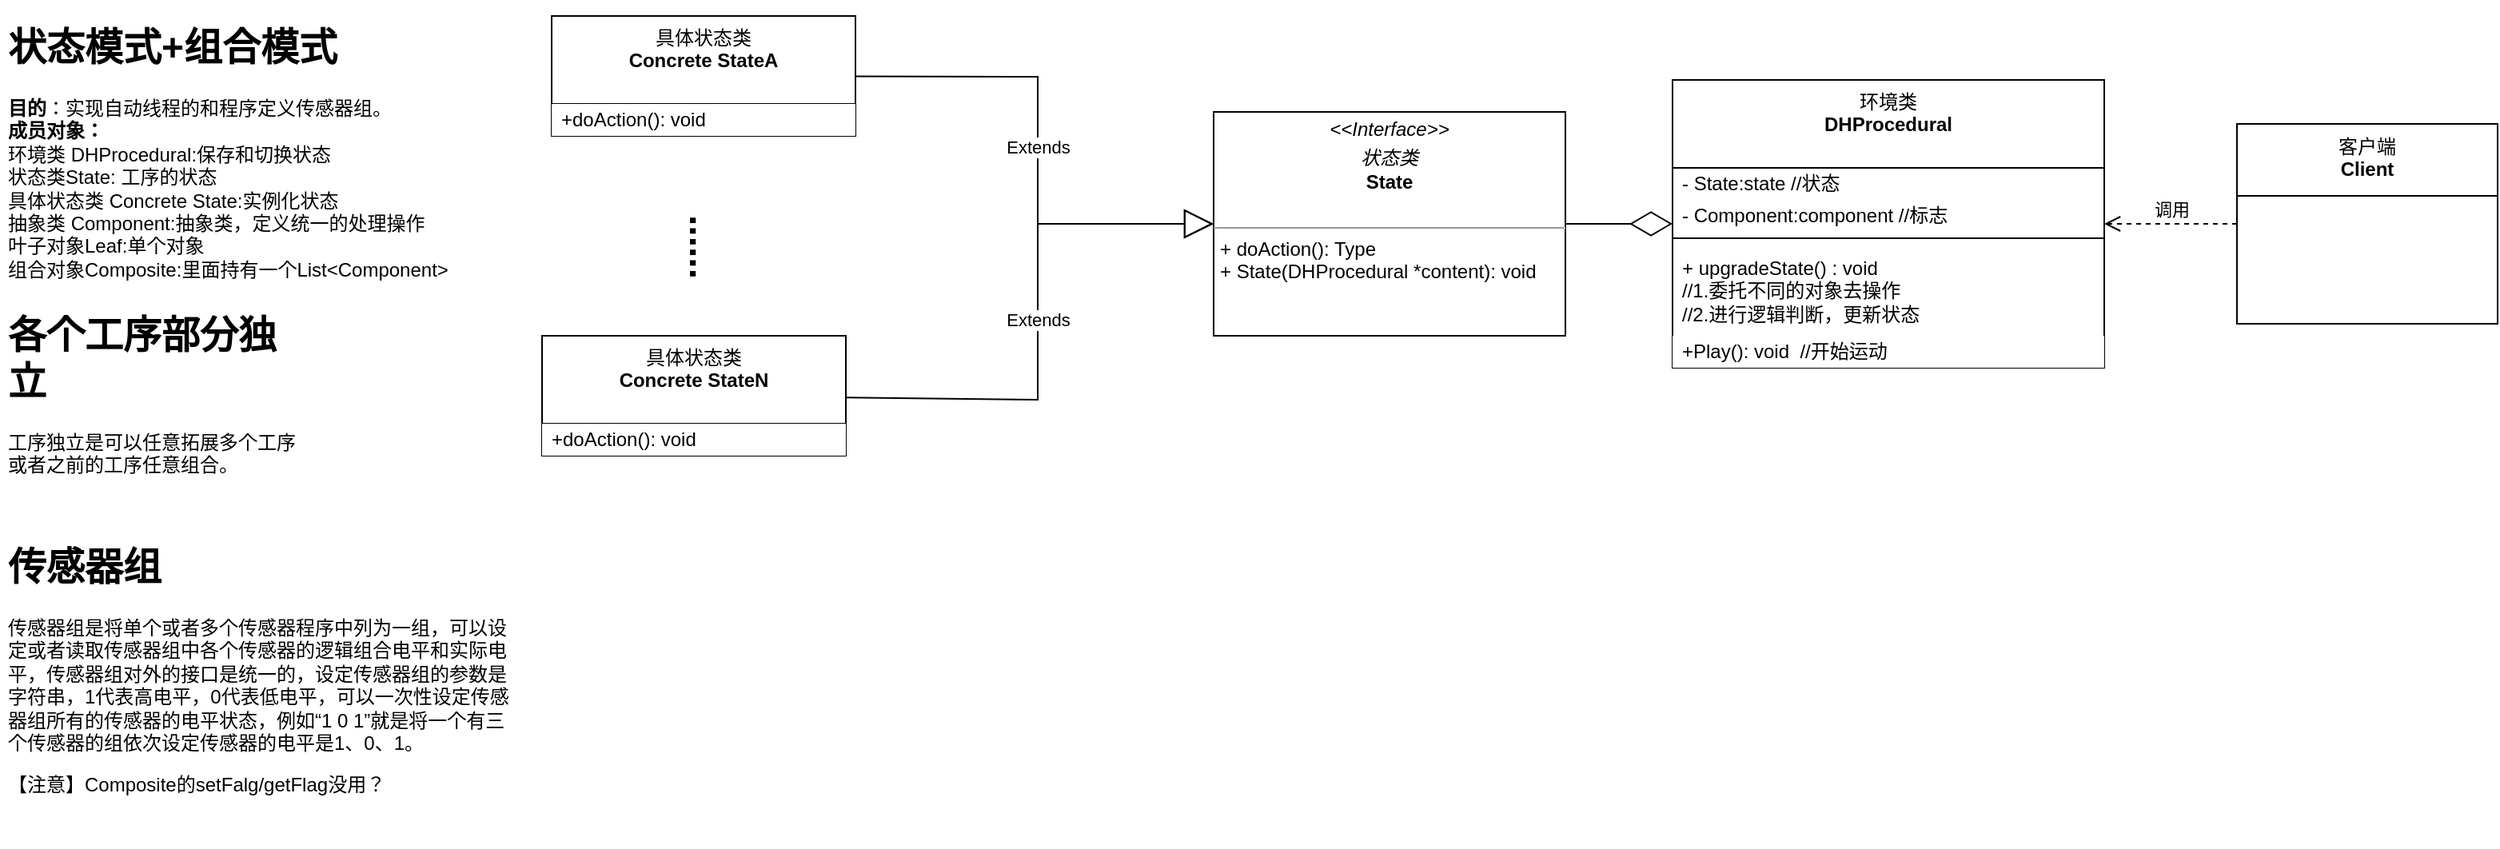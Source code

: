<mxfile version="21.3.3" type="github">
  <diagram id="C5RBs43oDa-KdzZeNtuy" name="Page-1">
    <mxGraphModel dx="892" dy="828" grid="1" gridSize="10" guides="1" tooltips="1" connect="1" arrows="1" fold="1" page="1" pageScale="1" pageWidth="827" pageHeight="1169" math="0" shadow="0">
      <root>
        <mxCell id="WIyWlLk6GJQsqaUBKTNV-0" />
        <mxCell id="WIyWlLk6GJQsqaUBKTNV-1" parent="WIyWlLk6GJQsqaUBKTNV-0" />
        <mxCell id="ru7NdLou58xo1xpjUCot-0" value="&lt;h1&gt;状态模式+组合模式&lt;/h1&gt;&lt;div&gt;&lt;b&gt;目的&lt;/b&gt;：实现自动线程的和程序定义传感器组。&lt;/div&gt;&lt;div&gt;&lt;b&gt;成员对象：&lt;/b&gt;&lt;/div&gt;&lt;div&gt;环境类 DHProcedural:保存和切换状态&lt;/div&gt;&lt;div&gt;状态类State: 工序的状态&lt;/div&gt;&lt;div&gt;具体状态类 Concrete State:实例化状态&lt;/div&gt;&lt;div&gt;抽象类 Component:抽象类，定义统一的处理操作&lt;/div&gt;&lt;div&gt;叶子对象Leaf:单个对象&lt;/div&gt;&lt;div&gt;组合对象Composite:里面持有一个List&amp;lt;Component&amp;gt;&lt;/div&gt;" style="text;html=1;strokeColor=none;fillColor=none;spacing=5;spacingTop=-20;whiteSpace=wrap;overflow=hidden;rounded=0;" vertex="1" parent="WIyWlLk6GJQsqaUBKTNV-1">
          <mxGeometry x="41" y="40" width="329" height="170" as="geometry" />
        </mxCell>
        <mxCell id="ru7NdLou58xo1xpjUCot-1" value="&lt;h1&gt;各个工序部分独立&lt;br&gt;&lt;/h1&gt;&lt;p&gt;工序独立是可以任意拓展多个工序或者之前的工序任意组合。&lt;br&gt;&lt;/p&gt;" style="text;html=1;strokeColor=none;fillColor=none;spacing=5;spacingTop=-20;whiteSpace=wrap;overflow=hidden;rounded=0;" vertex="1" parent="WIyWlLk6GJQsqaUBKTNV-1">
          <mxGeometry x="41" y="220" width="190" height="120" as="geometry" />
        </mxCell>
        <mxCell id="ru7NdLou58xo1xpjUCot-2" value="&lt;h1&gt;传感器组&lt;br&gt;&lt;/h1&gt;传感器组是将单个或者多个传感器程序中列为一组，可以设定或者读取传感器组中各个传感器的逻辑组合电平和实际电平，传感器组对外的接口是统一的，设定传感器组的参数是字符串，1代表高电平，0代表低电平，可以一次性设定传感器组所有的传感器的电平状态，例如“1 0 1”就是将一个有三个传感器的组依次设定传感器的电平是1、0、1。&lt;p&gt;【注意】Composite的setFalg/getFlag没用？&lt;/p&gt;" style="text;html=1;strokeColor=none;fillColor=none;spacing=5;spacingTop=-20;whiteSpace=wrap;overflow=hidden;rounded=0;" vertex="1" parent="WIyWlLk6GJQsqaUBKTNV-1">
          <mxGeometry x="41" y="365" width="329" height="195" as="geometry" />
        </mxCell>
        <mxCell id="ru7NdLou58xo1xpjUCot-7" value="环境类&lt;br&gt;&lt;b&gt;DHProcedural&lt;/b&gt;" style="swimlane;fontStyle=0;align=center;verticalAlign=top;childLayout=stackLayout;horizontal=1;startSize=55;horizontalStack=0;resizeParent=1;resizeParentMax=0;resizeLast=0;collapsible=0;marginBottom=0;html=1;whiteSpace=wrap;" vertex="1" parent="WIyWlLk6GJQsqaUBKTNV-1">
          <mxGeometry x="1087" y="80" width="270" height="180" as="geometry" />
        </mxCell>
        <mxCell id="ru7NdLou58xo1xpjUCot-9" value="- State:state&lt;span style=&quot;white-space: pre;&quot;&gt;	&lt;/span&gt;//状态" style="text;html=1;strokeColor=none;fillColor=none;align=left;verticalAlign=middle;spacingLeft=4;spacingRight=4;overflow=hidden;rotatable=0;points=[[0,0.5],[1,0.5]];portConstraint=eastwest;whiteSpace=wrap;" vertex="1" parent="ru7NdLou58xo1xpjUCot-7">
          <mxGeometry y="55" width="270" height="20" as="geometry" />
        </mxCell>
        <mxCell id="ru7NdLou58xo1xpjUCot-10" value="&lt;font color=&quot;#000000&quot;&gt;- Component:component&lt;span style=&quot;white-space: pre;&quot;&gt;	&lt;/span&gt;//标志&lt;/font&gt;" style="text;html=1;strokeColor=none;fillColor=none;align=left;verticalAlign=middle;spacingLeft=4;spacingRight=4;overflow=hidden;rotatable=0;points=[[0,0.5],[1,0.5]];portConstraint=eastwest;fontColor=#808080;whiteSpace=wrap;" vertex="1" parent="ru7NdLou58xo1xpjUCot-7">
          <mxGeometry y="75" width="270" height="20" as="geometry" />
        </mxCell>
        <mxCell id="ru7NdLou58xo1xpjUCot-12" value="" style="line;strokeWidth=1;fillColor=none;align=left;verticalAlign=middle;spacingTop=-1;spacingLeft=3;spacingRight=3;rotatable=0;labelPosition=right;points=[];portConstraint=eastwest;" vertex="1" parent="ru7NdLou58xo1xpjUCot-7">
          <mxGeometry y="95" width="270" height="8" as="geometry" />
        </mxCell>
        <mxCell id="ru7NdLou58xo1xpjUCot-14" value="+ upgradeState() : void&lt;br&gt;//1.委托不同的对象去操作&lt;br&gt;//2.进行逻辑判断，更新状态" style="text;html=1;strokeColor=none;fillColor=none;align=left;verticalAlign=middle;spacingLeft=4;spacingRight=4;overflow=hidden;rotatable=0;points=[[0,0.5],[1,0.5]];portConstraint=eastwest;whiteSpace=wrap;" vertex="1" parent="ru7NdLou58xo1xpjUCot-7">
          <mxGeometry y="103" width="270" height="57" as="geometry" />
        </mxCell>
        <mxCell id="ru7NdLou58xo1xpjUCot-15" value="+Play(): void&lt;span style=&quot;white-space: pre;&quot;&gt;	&lt;/span&gt;&lt;span style=&quot;white-space: pre;&quot;&gt;	&lt;/span&gt;//开始运动" style="text;html=1;strokeColor=none;fillColor=default;align=left;verticalAlign=middle;spacingLeft=4;spacingRight=4;overflow=hidden;rotatable=0;points=[[0,0.5],[1,0.5]];portConstraint=eastwest;whiteSpace=wrap;" vertex="1" parent="ru7NdLou58xo1xpjUCot-7">
          <mxGeometry y="160" width="270" height="20" as="geometry" />
        </mxCell>
        <mxCell id="ru7NdLou58xo1xpjUCot-16" value="客户端&lt;br&gt;&lt;b&gt;Client&lt;/b&gt;" style="swimlane;fontStyle=0;align=center;verticalAlign=top;childLayout=stackLayout;horizontal=1;startSize=45;horizontalStack=0;resizeParent=1;resizeParentMax=0;resizeLast=0;collapsible=0;marginBottom=0;html=1;whiteSpace=wrap;" vertex="1" parent="WIyWlLk6GJQsqaUBKTNV-1">
          <mxGeometry x="1440" y="107.5" width="163" height="125" as="geometry" />
        </mxCell>
        <mxCell id="ru7NdLou58xo1xpjUCot-22" value="调用" style="endArrow=open;startArrow=none;endFill=0;startFill=0;endSize=8;html=1;verticalAlign=bottom;dashed=1;labelBackgroundColor=none;rounded=0;" edge="1" parent="WIyWlLk6GJQsqaUBKTNV-1" source="ru7NdLou58xo1xpjUCot-16" target="ru7NdLou58xo1xpjUCot-7">
          <mxGeometry width="160" relative="1" as="geometry">
            <mxPoint x="1220" y="325" as="sourcePoint" />
            <mxPoint x="1380" y="325" as="targetPoint" />
          </mxGeometry>
        </mxCell>
        <mxCell id="ru7NdLou58xo1xpjUCot-23" value="具体状态类&lt;br&gt;&lt;b&gt;Concrete StateA&lt;/b&gt;" style="swimlane;fontStyle=0;align=center;verticalAlign=top;childLayout=stackLayout;horizontal=1;startSize=55;horizontalStack=0;resizeParent=1;resizeParentMax=0;resizeLast=0;collapsible=0;marginBottom=0;html=1;whiteSpace=wrap;" vertex="1" parent="WIyWlLk6GJQsqaUBKTNV-1">
          <mxGeometry x="386" y="40" width="190" height="75" as="geometry" />
        </mxCell>
        <mxCell id="ru7NdLou58xo1xpjUCot-28" value="+doAction(): void&lt;span style=&quot;white-space: pre;&quot;&gt;	&lt;/span&gt;&lt;span style=&quot;white-space: pre;&quot;&gt;	&lt;/span&gt;" style="text;html=1;strokeColor=none;fillColor=default;align=left;verticalAlign=middle;spacingLeft=4;spacingRight=4;overflow=hidden;rotatable=0;points=[[0,0.5],[1,0.5]];portConstraint=eastwest;whiteSpace=wrap;" vertex="1" parent="ru7NdLou58xo1xpjUCot-23">
          <mxGeometry y="55" width="190" height="20" as="geometry" />
        </mxCell>
        <mxCell id="ru7NdLou58xo1xpjUCot-29" value="&lt;p style=&quot;margin:0px;margin-top:4px;text-align:center;&quot;&gt;&lt;i&gt;&amp;lt;&amp;lt;Interface&amp;gt;&amp;gt;&lt;/i&gt;&lt;/p&gt;&lt;p style=&quot;margin:0px;margin-top:4px;text-align:center;&quot;&gt;&lt;i&gt;状态类&lt;br&gt;&lt;/i&gt;&lt;b&gt;State&lt;/b&gt;&lt;/p&gt;&lt;p style=&quot;margin:0px;margin-left:4px;&quot;&gt;&lt;br&gt;&lt;/p&gt;&lt;hr size=&quot;1&quot;&gt;&lt;p style=&quot;margin:0px;margin-left:4px;&quot;&gt;+ doAction(): Type&lt;br&gt;+ State(&lt;span style=&quot;border-color: var(--border-color); text-align: center;&quot;&gt;DHProcedural *content&lt;/span&gt;): void&lt;/p&gt;" style="verticalAlign=top;align=left;overflow=fill;fontSize=12;fontFamily=Helvetica;html=1;whiteSpace=wrap;" vertex="1" parent="WIyWlLk6GJQsqaUBKTNV-1">
          <mxGeometry x="800" y="100" width="220" height="140" as="geometry" />
        </mxCell>
        <mxCell id="ru7NdLou58xo1xpjUCot-30" value="" style="endArrow=diamondThin;endFill=0;endSize=24;html=1;rounded=0;" edge="1" parent="WIyWlLk6GJQsqaUBKTNV-1" source="ru7NdLou58xo1xpjUCot-29" target="ru7NdLou58xo1xpjUCot-7">
          <mxGeometry width="160" relative="1" as="geometry">
            <mxPoint x="1220" y="555" as="sourcePoint" />
            <mxPoint x="1380" y="555" as="targetPoint" />
          </mxGeometry>
        </mxCell>
        <mxCell id="ru7NdLou58xo1xpjUCot-31" value="具体状态类&lt;br&gt;&lt;b&gt;Concrete StateN&lt;/b&gt;" style="swimlane;fontStyle=0;align=center;verticalAlign=top;childLayout=stackLayout;horizontal=1;startSize=55;horizontalStack=0;resizeParent=1;resizeParentMax=0;resizeLast=0;collapsible=0;marginBottom=0;html=1;whiteSpace=wrap;" vertex="1" parent="WIyWlLk6GJQsqaUBKTNV-1">
          <mxGeometry x="380" y="240" width="190" height="75" as="geometry" />
        </mxCell>
        <mxCell id="ru7NdLou58xo1xpjUCot-32" value="+doAction(): void&lt;span style=&quot;white-space: pre;&quot;&gt;	&lt;/span&gt;&lt;span style=&quot;white-space: pre;&quot;&gt;	&lt;/span&gt;" style="text;html=1;strokeColor=none;fillColor=default;align=left;verticalAlign=middle;spacingLeft=4;spacingRight=4;overflow=hidden;rotatable=0;points=[[0,0.5],[1,0.5]];portConstraint=eastwest;whiteSpace=wrap;" vertex="1" parent="ru7NdLou58xo1xpjUCot-31">
          <mxGeometry y="55" width="190" height="20" as="geometry" />
        </mxCell>
        <mxCell id="ru7NdLou58xo1xpjUCot-33" value="......" style="text;html=1;strokeColor=none;fillColor=none;align=center;verticalAlign=middle;whiteSpace=wrap;rounded=0;direction=west;rotation=90;fontStyle=1;fontSize=24;spacing=8;" vertex="1" parent="WIyWlLk6GJQsqaUBKTNV-1">
          <mxGeometry x="440" y="140" width="82" height="89" as="geometry" />
        </mxCell>
        <mxCell id="ru7NdLou58xo1xpjUCot-34" value="Extends" style="endArrow=block;endSize=16;endFill=0;html=1;rounded=0;entryX=0;entryY=0.5;entryDx=0;entryDy=0;" edge="1" parent="WIyWlLk6GJQsqaUBKTNV-1" source="ru7NdLou58xo1xpjUCot-23" target="ru7NdLou58xo1xpjUCot-29">
          <mxGeometry width="160" relative="1" as="geometry">
            <mxPoint x="710" y="340" as="sourcePoint" />
            <mxPoint x="870" y="340" as="targetPoint" />
            <Array as="points">
              <mxPoint x="690" y="78" />
              <mxPoint x="690" y="170" />
            </Array>
          </mxGeometry>
        </mxCell>
        <mxCell id="ru7NdLou58xo1xpjUCot-36" value="Extends" style="endArrow=block;endSize=16;endFill=0;html=1;rounded=0;entryX=0;entryY=0.5;entryDx=0;entryDy=0;" edge="1" parent="WIyWlLk6GJQsqaUBKTNV-1" source="ru7NdLou58xo1xpjUCot-31" target="ru7NdLou58xo1xpjUCot-29">
          <mxGeometry width="160" relative="1" as="geometry">
            <mxPoint x="730" y="330" as="sourcePoint" />
            <mxPoint x="890" y="330" as="targetPoint" />
            <Array as="points">
              <mxPoint x="690" y="280" />
              <mxPoint x="690" y="170" />
            </Array>
          </mxGeometry>
        </mxCell>
      </root>
    </mxGraphModel>
  </diagram>
</mxfile>
